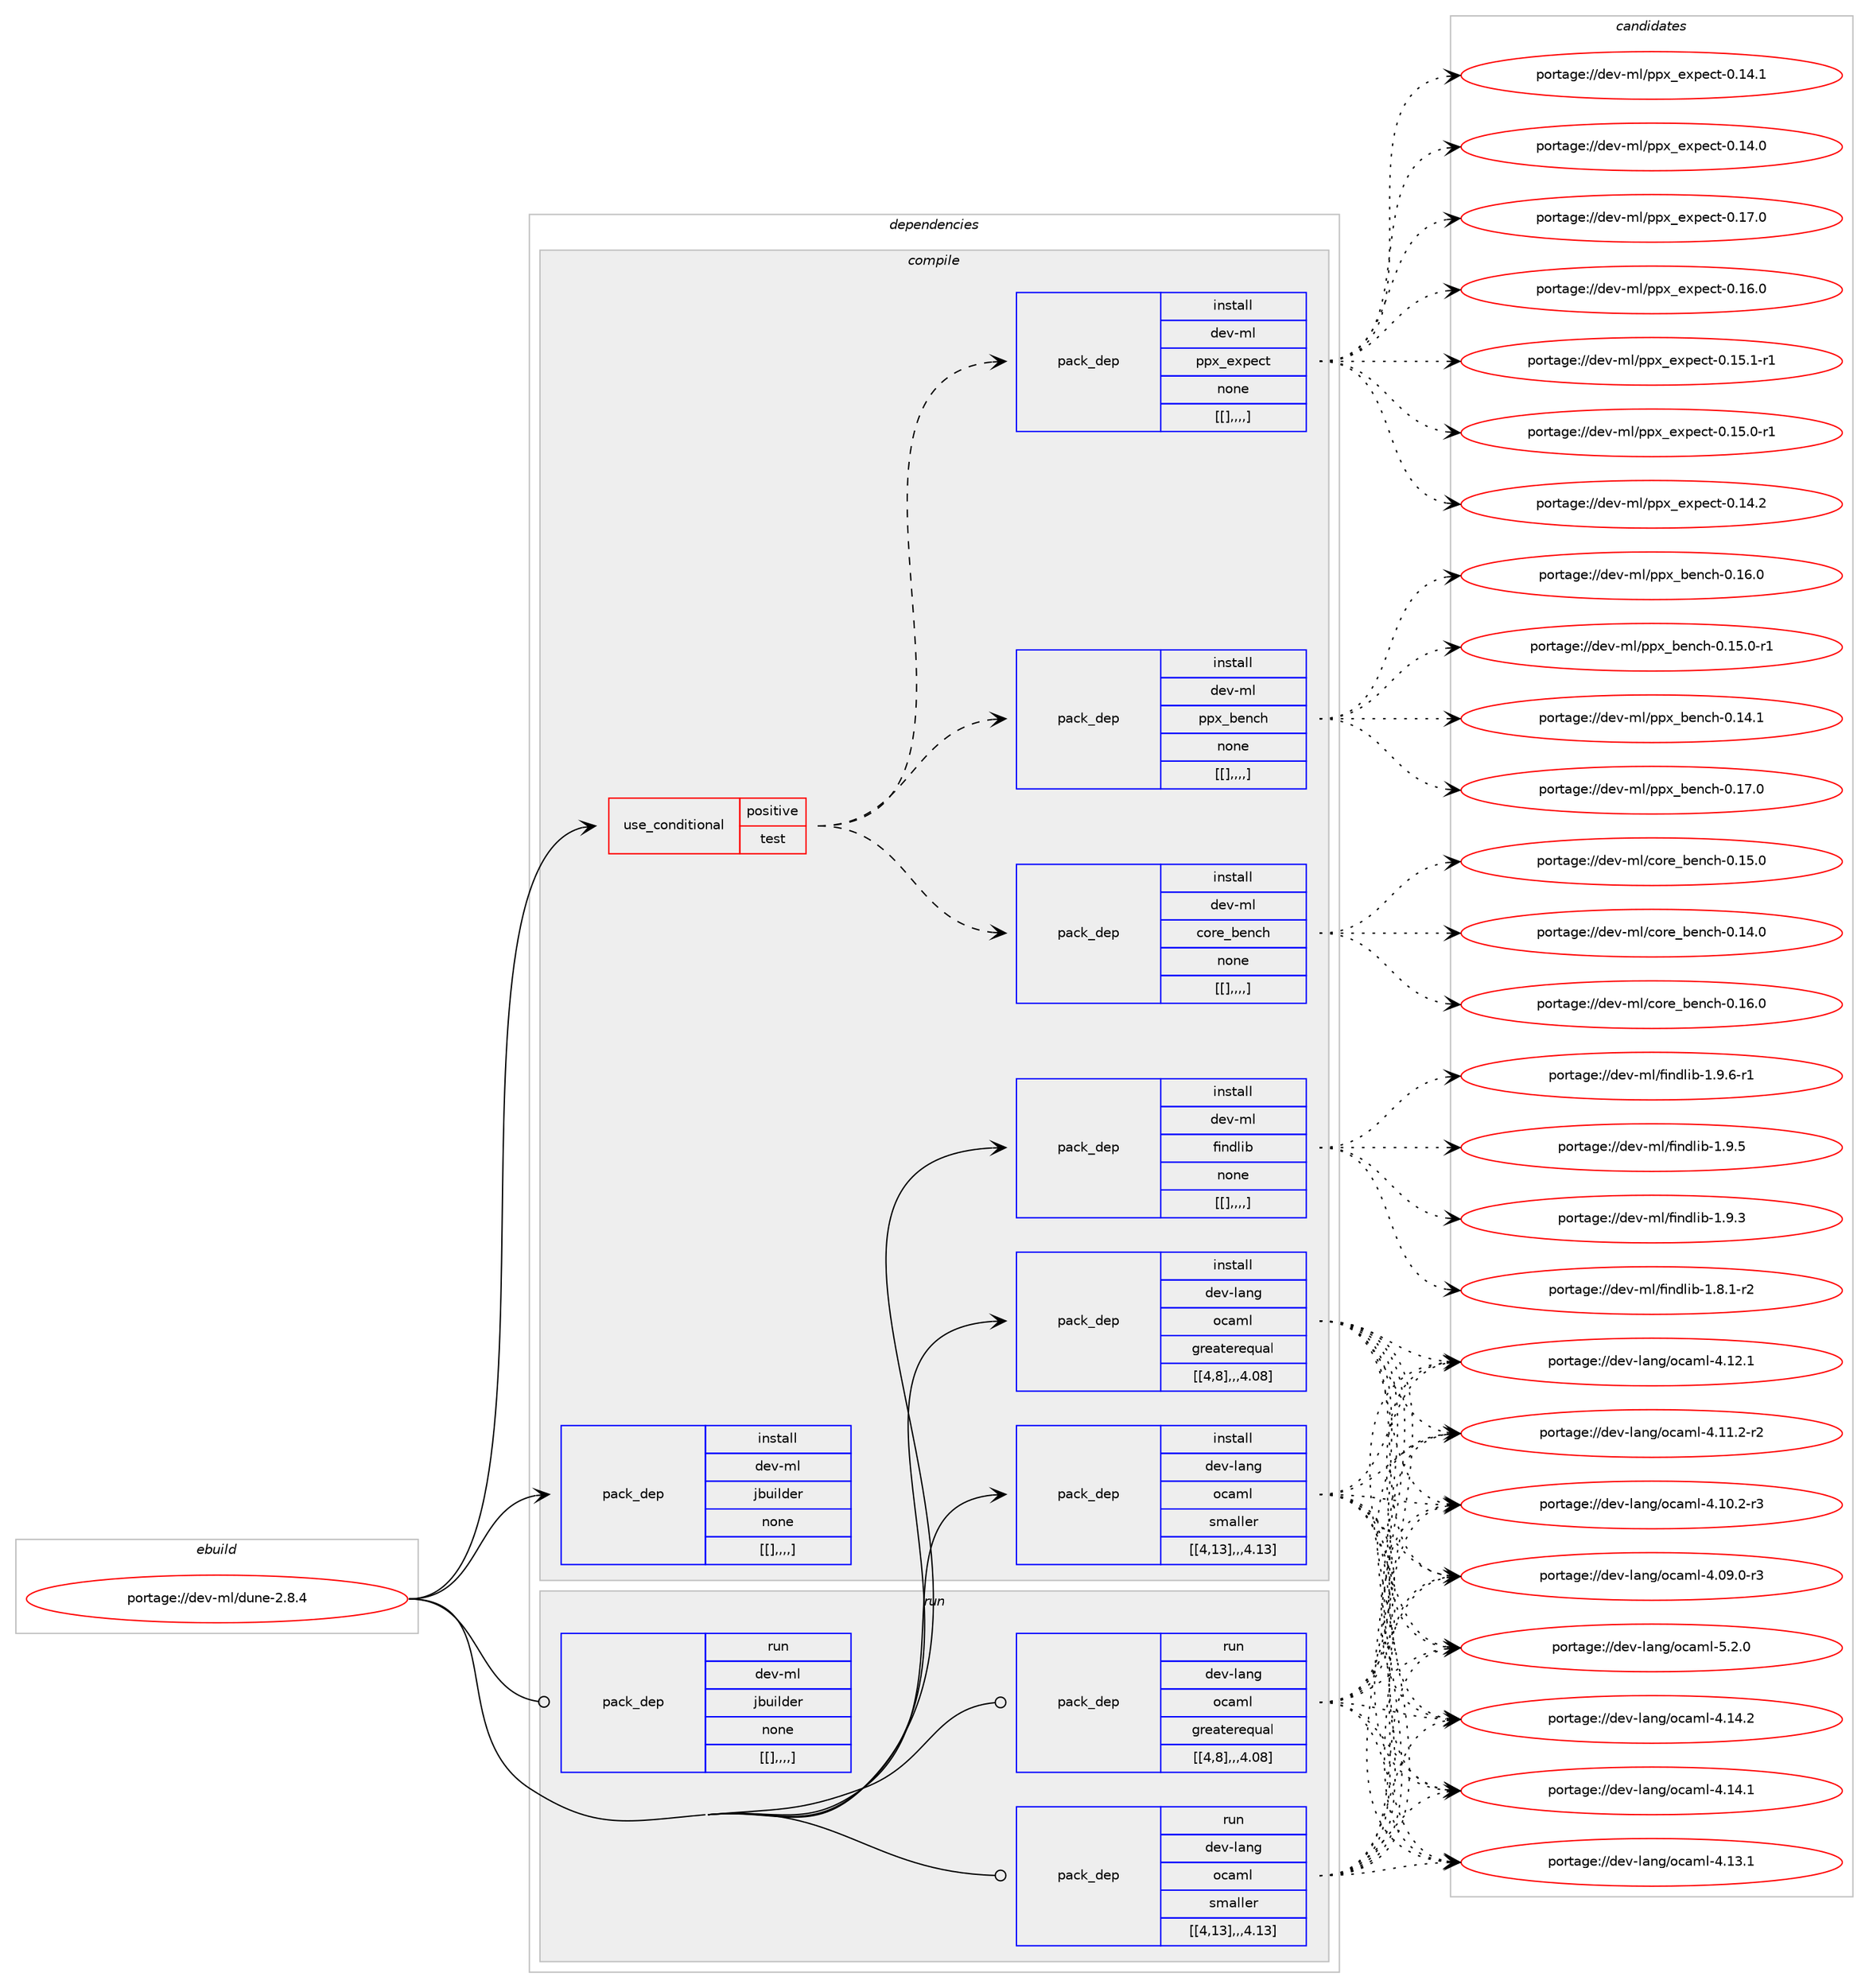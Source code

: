 digraph prolog {

# *************
# Graph options
# *************

newrank=true;
concentrate=true;
compound=true;
graph [rankdir=LR,fontname=Helvetica,fontsize=10,ranksep=1.5];#, ranksep=2.5, nodesep=0.2];
edge  [arrowhead=vee];
node  [fontname=Helvetica,fontsize=10];

# **********
# The ebuild
# **********

subgraph cluster_leftcol {
color=gray;
label=<<i>ebuild</i>>;
id [label="portage://dev-ml/dune-2.8.4", color=red, width=4, href="../dev-ml/dune-2.8.4.svg"];
}

# ****************
# The dependencies
# ****************

subgraph cluster_midcol {
color=gray;
label=<<i>dependencies</i>>;
subgraph cluster_compile {
fillcolor="#eeeeee";
style=filled;
label=<<i>compile</i>>;
subgraph cond29764 {
dependency119694 [label=<<TABLE BORDER="0" CELLBORDER="1" CELLSPACING="0" CELLPADDING="4"><TR><TD ROWSPAN="3" CELLPADDING="10">use_conditional</TD></TR><TR><TD>positive</TD></TR><TR><TD>test</TD></TR></TABLE>>, shape=none, color=red];
subgraph pack88762 {
dependency119695 [label=<<TABLE BORDER="0" CELLBORDER="1" CELLSPACING="0" CELLPADDING="4" WIDTH="220"><TR><TD ROWSPAN="6" CELLPADDING="30">pack_dep</TD></TR><TR><TD WIDTH="110">install</TD></TR><TR><TD>dev-ml</TD></TR><TR><TD>core_bench</TD></TR><TR><TD>none</TD></TR><TR><TD>[[],,,,]</TD></TR></TABLE>>, shape=none, color=blue];
}
dependency119694:e -> dependency119695:w [weight=20,style="dashed",arrowhead="vee"];
subgraph pack88763 {
dependency119696 [label=<<TABLE BORDER="0" CELLBORDER="1" CELLSPACING="0" CELLPADDING="4" WIDTH="220"><TR><TD ROWSPAN="6" CELLPADDING="30">pack_dep</TD></TR><TR><TD WIDTH="110">install</TD></TR><TR><TD>dev-ml</TD></TR><TR><TD>ppx_bench</TD></TR><TR><TD>none</TD></TR><TR><TD>[[],,,,]</TD></TR></TABLE>>, shape=none, color=blue];
}
dependency119694:e -> dependency119696:w [weight=20,style="dashed",arrowhead="vee"];
subgraph pack88764 {
dependency119697 [label=<<TABLE BORDER="0" CELLBORDER="1" CELLSPACING="0" CELLPADDING="4" WIDTH="220"><TR><TD ROWSPAN="6" CELLPADDING="30">pack_dep</TD></TR><TR><TD WIDTH="110">install</TD></TR><TR><TD>dev-ml</TD></TR><TR><TD>ppx_expect</TD></TR><TR><TD>none</TD></TR><TR><TD>[[],,,,]</TD></TR></TABLE>>, shape=none, color=blue];
}
dependency119694:e -> dependency119697:w [weight=20,style="dashed",arrowhead="vee"];
}
id:e -> dependency119694:w [weight=20,style="solid",arrowhead="vee"];
subgraph pack88765 {
dependency119698 [label=<<TABLE BORDER="0" CELLBORDER="1" CELLSPACING="0" CELLPADDING="4" WIDTH="220"><TR><TD ROWSPAN="6" CELLPADDING="30">pack_dep</TD></TR><TR><TD WIDTH="110">install</TD></TR><TR><TD>dev-lang</TD></TR><TR><TD>ocaml</TD></TR><TR><TD>greaterequal</TD></TR><TR><TD>[[4,8],,,4.08]</TD></TR></TABLE>>, shape=none, color=blue];
}
id:e -> dependency119698:w [weight=20,style="solid",arrowhead="vee"];
subgraph pack88766 {
dependency119699 [label=<<TABLE BORDER="0" CELLBORDER="1" CELLSPACING="0" CELLPADDING="4" WIDTH="220"><TR><TD ROWSPAN="6" CELLPADDING="30">pack_dep</TD></TR><TR><TD WIDTH="110">install</TD></TR><TR><TD>dev-lang</TD></TR><TR><TD>ocaml</TD></TR><TR><TD>smaller</TD></TR><TR><TD>[[4,13],,,4.13]</TD></TR></TABLE>>, shape=none, color=blue];
}
id:e -> dependency119699:w [weight=20,style="solid",arrowhead="vee"];
subgraph pack88767 {
dependency119700 [label=<<TABLE BORDER="0" CELLBORDER="1" CELLSPACING="0" CELLPADDING="4" WIDTH="220"><TR><TD ROWSPAN="6" CELLPADDING="30">pack_dep</TD></TR><TR><TD WIDTH="110">install</TD></TR><TR><TD>dev-ml</TD></TR><TR><TD>findlib</TD></TR><TR><TD>none</TD></TR><TR><TD>[[],,,,]</TD></TR></TABLE>>, shape=none, color=blue];
}
id:e -> dependency119700:w [weight=20,style="solid",arrowhead="vee"];
subgraph pack88768 {
dependency119701 [label=<<TABLE BORDER="0" CELLBORDER="1" CELLSPACING="0" CELLPADDING="4" WIDTH="220"><TR><TD ROWSPAN="6" CELLPADDING="30">pack_dep</TD></TR><TR><TD WIDTH="110">install</TD></TR><TR><TD>dev-ml</TD></TR><TR><TD>jbuilder</TD></TR><TR><TD>none</TD></TR><TR><TD>[[],,,,]</TD></TR></TABLE>>, shape=none, color=blue];
}
id:e -> dependency119701:w [weight=20,style="solid",arrowhead="vee"];
}
subgraph cluster_compileandrun {
fillcolor="#eeeeee";
style=filled;
label=<<i>compile and run</i>>;
}
subgraph cluster_run {
fillcolor="#eeeeee";
style=filled;
label=<<i>run</i>>;
subgraph pack88769 {
dependency119702 [label=<<TABLE BORDER="0" CELLBORDER="1" CELLSPACING="0" CELLPADDING="4" WIDTH="220"><TR><TD ROWSPAN="6" CELLPADDING="30">pack_dep</TD></TR><TR><TD WIDTH="110">run</TD></TR><TR><TD>dev-lang</TD></TR><TR><TD>ocaml</TD></TR><TR><TD>greaterequal</TD></TR><TR><TD>[[4,8],,,4.08]</TD></TR></TABLE>>, shape=none, color=blue];
}
id:e -> dependency119702:w [weight=20,style="solid",arrowhead="odot"];
subgraph pack88770 {
dependency119703 [label=<<TABLE BORDER="0" CELLBORDER="1" CELLSPACING="0" CELLPADDING="4" WIDTH="220"><TR><TD ROWSPAN="6" CELLPADDING="30">pack_dep</TD></TR><TR><TD WIDTH="110">run</TD></TR><TR><TD>dev-lang</TD></TR><TR><TD>ocaml</TD></TR><TR><TD>smaller</TD></TR><TR><TD>[[4,13],,,4.13]</TD></TR></TABLE>>, shape=none, color=blue];
}
id:e -> dependency119703:w [weight=20,style="solid",arrowhead="odot"];
subgraph pack88771 {
dependency119704 [label=<<TABLE BORDER="0" CELLBORDER="1" CELLSPACING="0" CELLPADDING="4" WIDTH="220"><TR><TD ROWSPAN="6" CELLPADDING="30">pack_dep</TD></TR><TR><TD WIDTH="110">run</TD></TR><TR><TD>dev-ml</TD></TR><TR><TD>jbuilder</TD></TR><TR><TD>none</TD></TR><TR><TD>[[],,,,]</TD></TR></TABLE>>, shape=none, color=blue];
}
id:e -> dependency119704:w [weight=20,style="solid",arrowhead="odot"];
}
}

# **************
# The candidates
# **************

subgraph cluster_choices {
rank=same;
color=gray;
label=<<i>candidates</i>>;

subgraph choice88762 {
color=black;
nodesep=1;
choice10010111845109108479911111410195981011109910445484649544648 [label="portage://dev-ml/core_bench-0.16.0", color=red, width=4,href="../dev-ml/core_bench-0.16.0.svg"];
choice10010111845109108479911111410195981011109910445484649534648 [label="portage://dev-ml/core_bench-0.15.0", color=red, width=4,href="../dev-ml/core_bench-0.15.0.svg"];
choice10010111845109108479911111410195981011109910445484649524648 [label="portage://dev-ml/core_bench-0.14.0", color=red, width=4,href="../dev-ml/core_bench-0.14.0.svg"];
dependency119695:e -> choice10010111845109108479911111410195981011109910445484649544648:w [style=dotted,weight="100"];
dependency119695:e -> choice10010111845109108479911111410195981011109910445484649534648:w [style=dotted,weight="100"];
dependency119695:e -> choice10010111845109108479911111410195981011109910445484649524648:w [style=dotted,weight="100"];
}
subgraph choice88763 {
color=black;
nodesep=1;
choice100101118451091084711211212095981011109910445484649554648 [label="portage://dev-ml/ppx_bench-0.17.0", color=red, width=4,href="../dev-ml/ppx_bench-0.17.0.svg"];
choice100101118451091084711211212095981011109910445484649544648 [label="portage://dev-ml/ppx_bench-0.16.0", color=red, width=4,href="../dev-ml/ppx_bench-0.16.0.svg"];
choice1001011184510910847112112120959810111099104454846495346484511449 [label="portage://dev-ml/ppx_bench-0.15.0-r1", color=red, width=4,href="../dev-ml/ppx_bench-0.15.0-r1.svg"];
choice100101118451091084711211212095981011109910445484649524649 [label="portage://dev-ml/ppx_bench-0.14.1", color=red, width=4,href="../dev-ml/ppx_bench-0.14.1.svg"];
dependency119696:e -> choice100101118451091084711211212095981011109910445484649554648:w [style=dotted,weight="100"];
dependency119696:e -> choice100101118451091084711211212095981011109910445484649544648:w [style=dotted,weight="100"];
dependency119696:e -> choice1001011184510910847112112120959810111099104454846495346484511449:w [style=dotted,weight="100"];
dependency119696:e -> choice100101118451091084711211212095981011109910445484649524649:w [style=dotted,weight="100"];
}
subgraph choice88764 {
color=black;
nodesep=1;
choice1001011184510910847112112120951011201121019911645484649554648 [label="portage://dev-ml/ppx_expect-0.17.0", color=red, width=4,href="../dev-ml/ppx_expect-0.17.0.svg"];
choice1001011184510910847112112120951011201121019911645484649544648 [label="portage://dev-ml/ppx_expect-0.16.0", color=red, width=4,href="../dev-ml/ppx_expect-0.16.0.svg"];
choice10010111845109108471121121209510112011210199116454846495346494511449 [label="portage://dev-ml/ppx_expect-0.15.1-r1", color=red, width=4,href="../dev-ml/ppx_expect-0.15.1-r1.svg"];
choice10010111845109108471121121209510112011210199116454846495346484511449 [label="portage://dev-ml/ppx_expect-0.15.0-r1", color=red, width=4,href="../dev-ml/ppx_expect-0.15.0-r1.svg"];
choice1001011184510910847112112120951011201121019911645484649524650 [label="portage://dev-ml/ppx_expect-0.14.2", color=red, width=4,href="../dev-ml/ppx_expect-0.14.2.svg"];
choice1001011184510910847112112120951011201121019911645484649524649 [label="portage://dev-ml/ppx_expect-0.14.1", color=red, width=4,href="../dev-ml/ppx_expect-0.14.1.svg"];
choice1001011184510910847112112120951011201121019911645484649524648 [label="portage://dev-ml/ppx_expect-0.14.0", color=red, width=4,href="../dev-ml/ppx_expect-0.14.0.svg"];
dependency119697:e -> choice1001011184510910847112112120951011201121019911645484649554648:w [style=dotted,weight="100"];
dependency119697:e -> choice1001011184510910847112112120951011201121019911645484649544648:w [style=dotted,weight="100"];
dependency119697:e -> choice10010111845109108471121121209510112011210199116454846495346494511449:w [style=dotted,weight="100"];
dependency119697:e -> choice10010111845109108471121121209510112011210199116454846495346484511449:w [style=dotted,weight="100"];
dependency119697:e -> choice1001011184510910847112112120951011201121019911645484649524650:w [style=dotted,weight="100"];
dependency119697:e -> choice1001011184510910847112112120951011201121019911645484649524649:w [style=dotted,weight="100"];
dependency119697:e -> choice1001011184510910847112112120951011201121019911645484649524648:w [style=dotted,weight="100"];
}
subgraph choice88765 {
color=black;
nodesep=1;
choice1001011184510897110103471119997109108455346504648 [label="portage://dev-lang/ocaml-5.2.0", color=red, width=4,href="../dev-lang/ocaml-5.2.0.svg"];
choice100101118451089711010347111999710910845524649524650 [label="portage://dev-lang/ocaml-4.14.2", color=red, width=4,href="../dev-lang/ocaml-4.14.2.svg"];
choice100101118451089711010347111999710910845524649524649 [label="portage://dev-lang/ocaml-4.14.1", color=red, width=4,href="../dev-lang/ocaml-4.14.1.svg"];
choice100101118451089711010347111999710910845524649514649 [label="portage://dev-lang/ocaml-4.13.1", color=red, width=4,href="../dev-lang/ocaml-4.13.1.svg"];
choice100101118451089711010347111999710910845524649504649 [label="portage://dev-lang/ocaml-4.12.1", color=red, width=4,href="../dev-lang/ocaml-4.12.1.svg"];
choice1001011184510897110103471119997109108455246494946504511450 [label="portage://dev-lang/ocaml-4.11.2-r2", color=red, width=4,href="../dev-lang/ocaml-4.11.2-r2.svg"];
choice1001011184510897110103471119997109108455246494846504511451 [label="portage://dev-lang/ocaml-4.10.2-r3", color=red, width=4,href="../dev-lang/ocaml-4.10.2-r3.svg"];
choice1001011184510897110103471119997109108455246485746484511451 [label="portage://dev-lang/ocaml-4.09.0-r3", color=red, width=4,href="../dev-lang/ocaml-4.09.0-r3.svg"];
dependency119698:e -> choice1001011184510897110103471119997109108455346504648:w [style=dotted,weight="100"];
dependency119698:e -> choice100101118451089711010347111999710910845524649524650:w [style=dotted,weight="100"];
dependency119698:e -> choice100101118451089711010347111999710910845524649524649:w [style=dotted,weight="100"];
dependency119698:e -> choice100101118451089711010347111999710910845524649514649:w [style=dotted,weight="100"];
dependency119698:e -> choice100101118451089711010347111999710910845524649504649:w [style=dotted,weight="100"];
dependency119698:e -> choice1001011184510897110103471119997109108455246494946504511450:w [style=dotted,weight="100"];
dependency119698:e -> choice1001011184510897110103471119997109108455246494846504511451:w [style=dotted,weight="100"];
dependency119698:e -> choice1001011184510897110103471119997109108455246485746484511451:w [style=dotted,weight="100"];
}
subgraph choice88766 {
color=black;
nodesep=1;
choice1001011184510897110103471119997109108455346504648 [label="portage://dev-lang/ocaml-5.2.0", color=red, width=4,href="../dev-lang/ocaml-5.2.0.svg"];
choice100101118451089711010347111999710910845524649524650 [label="portage://dev-lang/ocaml-4.14.2", color=red, width=4,href="../dev-lang/ocaml-4.14.2.svg"];
choice100101118451089711010347111999710910845524649524649 [label="portage://dev-lang/ocaml-4.14.1", color=red, width=4,href="../dev-lang/ocaml-4.14.1.svg"];
choice100101118451089711010347111999710910845524649514649 [label="portage://dev-lang/ocaml-4.13.1", color=red, width=4,href="../dev-lang/ocaml-4.13.1.svg"];
choice100101118451089711010347111999710910845524649504649 [label="portage://dev-lang/ocaml-4.12.1", color=red, width=4,href="../dev-lang/ocaml-4.12.1.svg"];
choice1001011184510897110103471119997109108455246494946504511450 [label="portage://dev-lang/ocaml-4.11.2-r2", color=red, width=4,href="../dev-lang/ocaml-4.11.2-r2.svg"];
choice1001011184510897110103471119997109108455246494846504511451 [label="portage://dev-lang/ocaml-4.10.2-r3", color=red, width=4,href="../dev-lang/ocaml-4.10.2-r3.svg"];
choice1001011184510897110103471119997109108455246485746484511451 [label="portage://dev-lang/ocaml-4.09.0-r3", color=red, width=4,href="../dev-lang/ocaml-4.09.0-r3.svg"];
dependency119699:e -> choice1001011184510897110103471119997109108455346504648:w [style=dotted,weight="100"];
dependency119699:e -> choice100101118451089711010347111999710910845524649524650:w [style=dotted,weight="100"];
dependency119699:e -> choice100101118451089711010347111999710910845524649524649:w [style=dotted,weight="100"];
dependency119699:e -> choice100101118451089711010347111999710910845524649514649:w [style=dotted,weight="100"];
dependency119699:e -> choice100101118451089711010347111999710910845524649504649:w [style=dotted,weight="100"];
dependency119699:e -> choice1001011184510897110103471119997109108455246494946504511450:w [style=dotted,weight="100"];
dependency119699:e -> choice1001011184510897110103471119997109108455246494846504511451:w [style=dotted,weight="100"];
dependency119699:e -> choice1001011184510897110103471119997109108455246485746484511451:w [style=dotted,weight="100"];
}
subgraph choice88767 {
color=black;
nodesep=1;
choice1001011184510910847102105110100108105984549465746544511449 [label="portage://dev-ml/findlib-1.9.6-r1", color=red, width=4,href="../dev-ml/findlib-1.9.6-r1.svg"];
choice100101118451091084710210511010010810598454946574653 [label="portage://dev-ml/findlib-1.9.5", color=red, width=4,href="../dev-ml/findlib-1.9.5.svg"];
choice100101118451091084710210511010010810598454946574651 [label="portage://dev-ml/findlib-1.9.3", color=red, width=4,href="../dev-ml/findlib-1.9.3.svg"];
choice1001011184510910847102105110100108105984549465646494511450 [label="portage://dev-ml/findlib-1.8.1-r2", color=red, width=4,href="../dev-ml/findlib-1.8.1-r2.svg"];
dependency119700:e -> choice1001011184510910847102105110100108105984549465746544511449:w [style=dotted,weight="100"];
dependency119700:e -> choice100101118451091084710210511010010810598454946574653:w [style=dotted,weight="100"];
dependency119700:e -> choice100101118451091084710210511010010810598454946574651:w [style=dotted,weight="100"];
dependency119700:e -> choice1001011184510910847102105110100108105984549465646494511450:w [style=dotted,weight="100"];
}
subgraph choice88768 {
color=black;
nodesep=1;
}
subgraph choice88769 {
color=black;
nodesep=1;
choice1001011184510897110103471119997109108455346504648 [label="portage://dev-lang/ocaml-5.2.0", color=red, width=4,href="../dev-lang/ocaml-5.2.0.svg"];
choice100101118451089711010347111999710910845524649524650 [label="portage://dev-lang/ocaml-4.14.2", color=red, width=4,href="../dev-lang/ocaml-4.14.2.svg"];
choice100101118451089711010347111999710910845524649524649 [label="portage://dev-lang/ocaml-4.14.1", color=red, width=4,href="../dev-lang/ocaml-4.14.1.svg"];
choice100101118451089711010347111999710910845524649514649 [label="portage://dev-lang/ocaml-4.13.1", color=red, width=4,href="../dev-lang/ocaml-4.13.1.svg"];
choice100101118451089711010347111999710910845524649504649 [label="portage://dev-lang/ocaml-4.12.1", color=red, width=4,href="../dev-lang/ocaml-4.12.1.svg"];
choice1001011184510897110103471119997109108455246494946504511450 [label="portage://dev-lang/ocaml-4.11.2-r2", color=red, width=4,href="../dev-lang/ocaml-4.11.2-r2.svg"];
choice1001011184510897110103471119997109108455246494846504511451 [label="portage://dev-lang/ocaml-4.10.2-r3", color=red, width=4,href="../dev-lang/ocaml-4.10.2-r3.svg"];
choice1001011184510897110103471119997109108455246485746484511451 [label="portage://dev-lang/ocaml-4.09.0-r3", color=red, width=4,href="../dev-lang/ocaml-4.09.0-r3.svg"];
dependency119702:e -> choice1001011184510897110103471119997109108455346504648:w [style=dotted,weight="100"];
dependency119702:e -> choice100101118451089711010347111999710910845524649524650:w [style=dotted,weight="100"];
dependency119702:e -> choice100101118451089711010347111999710910845524649524649:w [style=dotted,weight="100"];
dependency119702:e -> choice100101118451089711010347111999710910845524649514649:w [style=dotted,weight="100"];
dependency119702:e -> choice100101118451089711010347111999710910845524649504649:w [style=dotted,weight="100"];
dependency119702:e -> choice1001011184510897110103471119997109108455246494946504511450:w [style=dotted,weight="100"];
dependency119702:e -> choice1001011184510897110103471119997109108455246494846504511451:w [style=dotted,weight="100"];
dependency119702:e -> choice1001011184510897110103471119997109108455246485746484511451:w [style=dotted,weight="100"];
}
subgraph choice88770 {
color=black;
nodesep=1;
choice1001011184510897110103471119997109108455346504648 [label="portage://dev-lang/ocaml-5.2.0", color=red, width=4,href="../dev-lang/ocaml-5.2.0.svg"];
choice100101118451089711010347111999710910845524649524650 [label="portage://dev-lang/ocaml-4.14.2", color=red, width=4,href="../dev-lang/ocaml-4.14.2.svg"];
choice100101118451089711010347111999710910845524649524649 [label="portage://dev-lang/ocaml-4.14.1", color=red, width=4,href="../dev-lang/ocaml-4.14.1.svg"];
choice100101118451089711010347111999710910845524649514649 [label="portage://dev-lang/ocaml-4.13.1", color=red, width=4,href="../dev-lang/ocaml-4.13.1.svg"];
choice100101118451089711010347111999710910845524649504649 [label="portage://dev-lang/ocaml-4.12.1", color=red, width=4,href="../dev-lang/ocaml-4.12.1.svg"];
choice1001011184510897110103471119997109108455246494946504511450 [label="portage://dev-lang/ocaml-4.11.2-r2", color=red, width=4,href="../dev-lang/ocaml-4.11.2-r2.svg"];
choice1001011184510897110103471119997109108455246494846504511451 [label="portage://dev-lang/ocaml-4.10.2-r3", color=red, width=4,href="../dev-lang/ocaml-4.10.2-r3.svg"];
choice1001011184510897110103471119997109108455246485746484511451 [label="portage://dev-lang/ocaml-4.09.0-r3", color=red, width=4,href="../dev-lang/ocaml-4.09.0-r3.svg"];
dependency119703:e -> choice1001011184510897110103471119997109108455346504648:w [style=dotted,weight="100"];
dependency119703:e -> choice100101118451089711010347111999710910845524649524650:w [style=dotted,weight="100"];
dependency119703:e -> choice100101118451089711010347111999710910845524649524649:w [style=dotted,weight="100"];
dependency119703:e -> choice100101118451089711010347111999710910845524649514649:w [style=dotted,weight="100"];
dependency119703:e -> choice100101118451089711010347111999710910845524649504649:w [style=dotted,weight="100"];
dependency119703:e -> choice1001011184510897110103471119997109108455246494946504511450:w [style=dotted,weight="100"];
dependency119703:e -> choice1001011184510897110103471119997109108455246494846504511451:w [style=dotted,weight="100"];
dependency119703:e -> choice1001011184510897110103471119997109108455246485746484511451:w [style=dotted,weight="100"];
}
subgraph choice88771 {
color=black;
nodesep=1;
}
}

}
